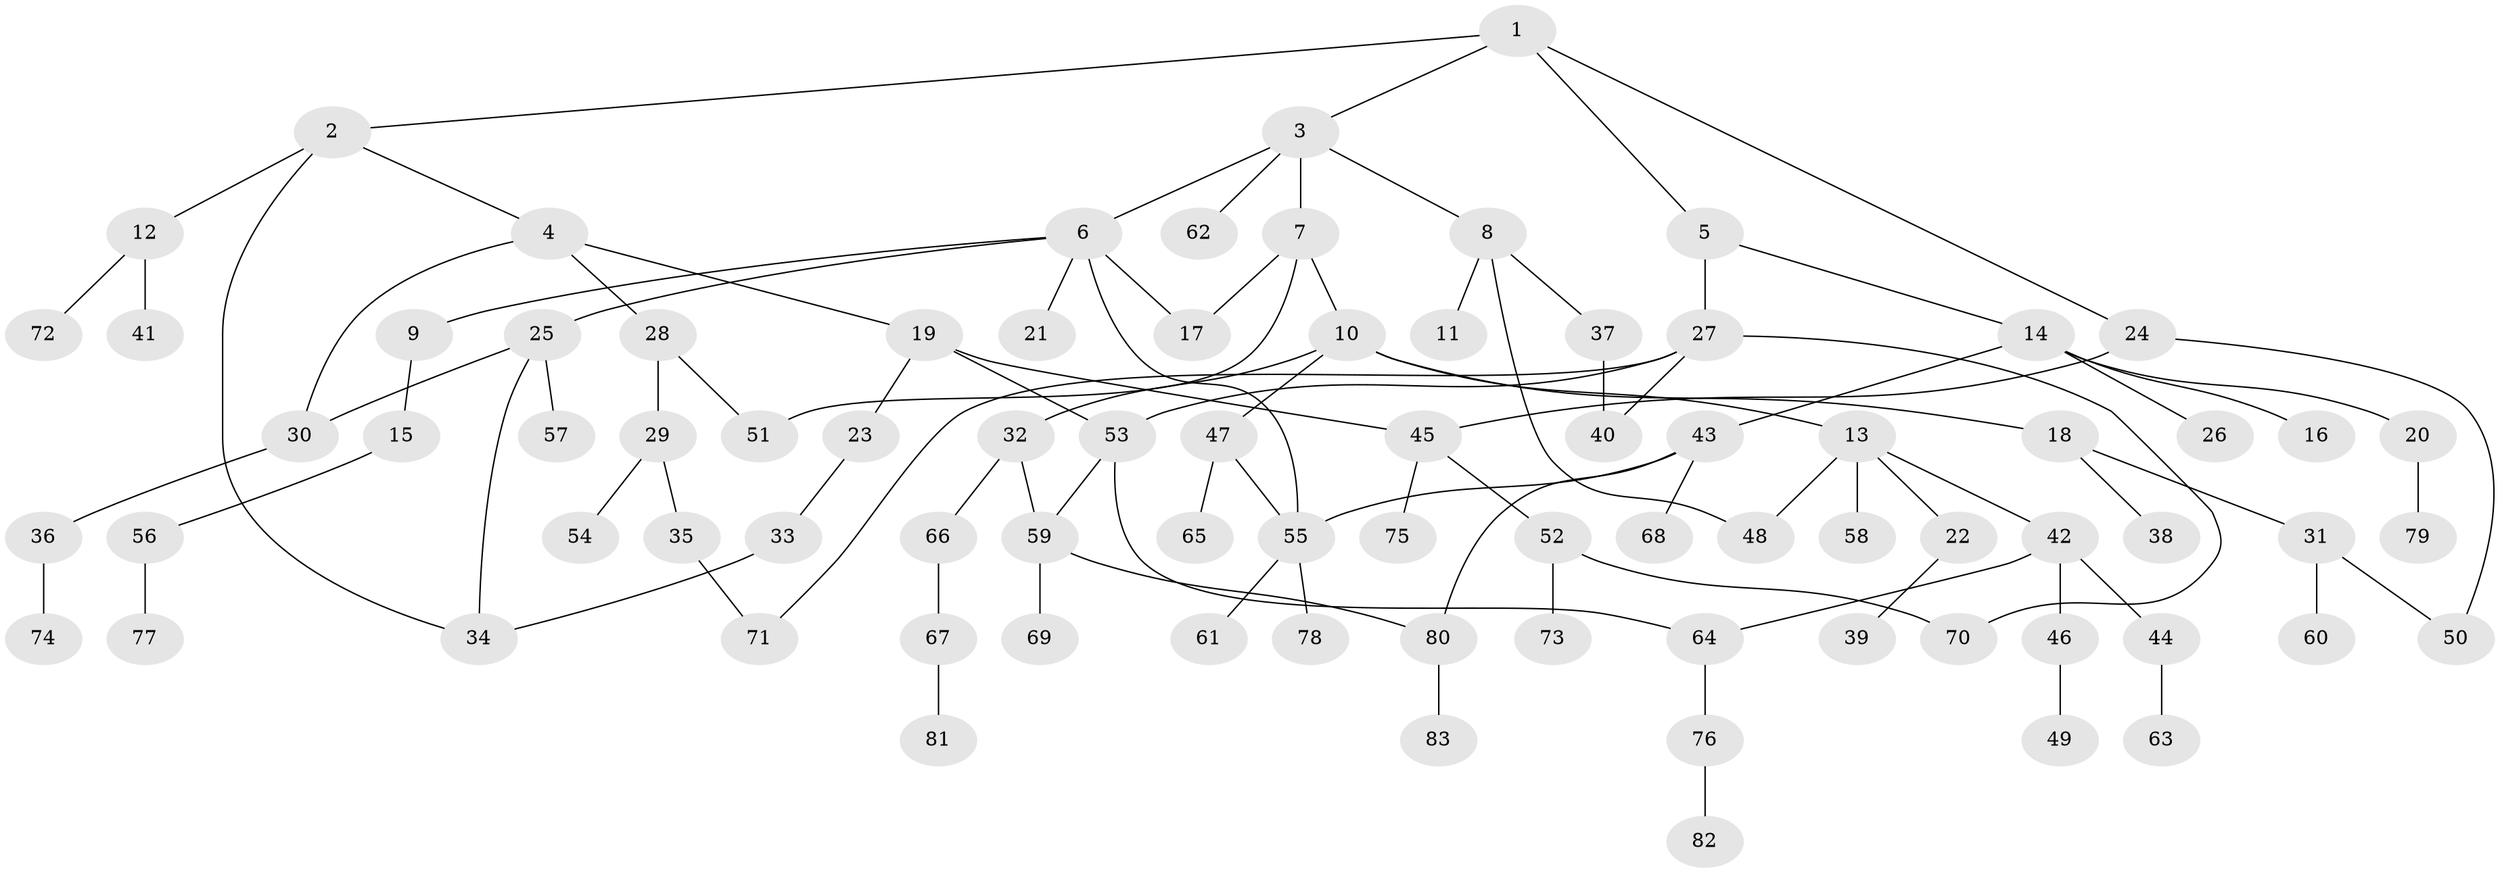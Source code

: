 // coarse degree distribution, {5: 0.16326530612244897, 2: 0.22448979591836735, 1: 0.46938775510204084, 4: 0.061224489795918366, 9: 0.02040816326530612, 10: 0.02040816326530612, 3: 0.04081632653061224}
// Generated by graph-tools (version 1.1) at 2025/45/03/04/25 21:45:05]
// undirected, 83 vertices, 99 edges
graph export_dot {
graph [start="1"]
  node [color=gray90,style=filled];
  1;
  2;
  3;
  4;
  5;
  6;
  7;
  8;
  9;
  10;
  11;
  12;
  13;
  14;
  15;
  16;
  17;
  18;
  19;
  20;
  21;
  22;
  23;
  24;
  25;
  26;
  27;
  28;
  29;
  30;
  31;
  32;
  33;
  34;
  35;
  36;
  37;
  38;
  39;
  40;
  41;
  42;
  43;
  44;
  45;
  46;
  47;
  48;
  49;
  50;
  51;
  52;
  53;
  54;
  55;
  56;
  57;
  58;
  59;
  60;
  61;
  62;
  63;
  64;
  65;
  66;
  67;
  68;
  69;
  70;
  71;
  72;
  73;
  74;
  75;
  76;
  77;
  78;
  79;
  80;
  81;
  82;
  83;
  1 -- 2;
  1 -- 3;
  1 -- 5;
  1 -- 24;
  2 -- 4;
  2 -- 12;
  2 -- 34;
  3 -- 6;
  3 -- 7;
  3 -- 8;
  3 -- 62;
  4 -- 19;
  4 -- 28;
  4 -- 30;
  5 -- 14;
  5 -- 27;
  6 -- 9;
  6 -- 21;
  6 -- 25;
  6 -- 55;
  6 -- 17;
  7 -- 10;
  7 -- 17;
  7 -- 51;
  8 -- 11;
  8 -- 37;
  8 -- 48;
  9 -- 15;
  10 -- 13;
  10 -- 18;
  10 -- 32;
  10 -- 47;
  12 -- 41;
  12 -- 72;
  13 -- 22;
  13 -- 42;
  13 -- 58;
  13 -- 48;
  14 -- 16;
  14 -- 20;
  14 -- 26;
  14 -- 43;
  15 -- 56;
  18 -- 31;
  18 -- 38;
  19 -- 23;
  19 -- 45;
  19 -- 53;
  20 -- 79;
  22 -- 39;
  23 -- 33;
  24 -- 50;
  24 -- 45;
  25 -- 30;
  25 -- 57;
  25 -- 34;
  27 -- 71;
  27 -- 53;
  27 -- 70;
  27 -- 40;
  28 -- 29;
  28 -- 51;
  29 -- 35;
  29 -- 54;
  30 -- 36;
  31 -- 60;
  31 -- 50;
  32 -- 59;
  32 -- 66;
  33 -- 34;
  35 -- 71;
  36 -- 74;
  37 -- 40;
  42 -- 44;
  42 -- 46;
  42 -- 64;
  43 -- 55;
  43 -- 68;
  43 -- 80;
  44 -- 63;
  45 -- 52;
  45 -- 75;
  46 -- 49;
  47 -- 65;
  47 -- 55;
  52 -- 70;
  52 -- 73;
  53 -- 64;
  53 -- 59;
  55 -- 61;
  55 -- 78;
  56 -- 77;
  59 -- 69;
  59 -- 80;
  64 -- 76;
  66 -- 67;
  67 -- 81;
  76 -- 82;
  80 -- 83;
}

